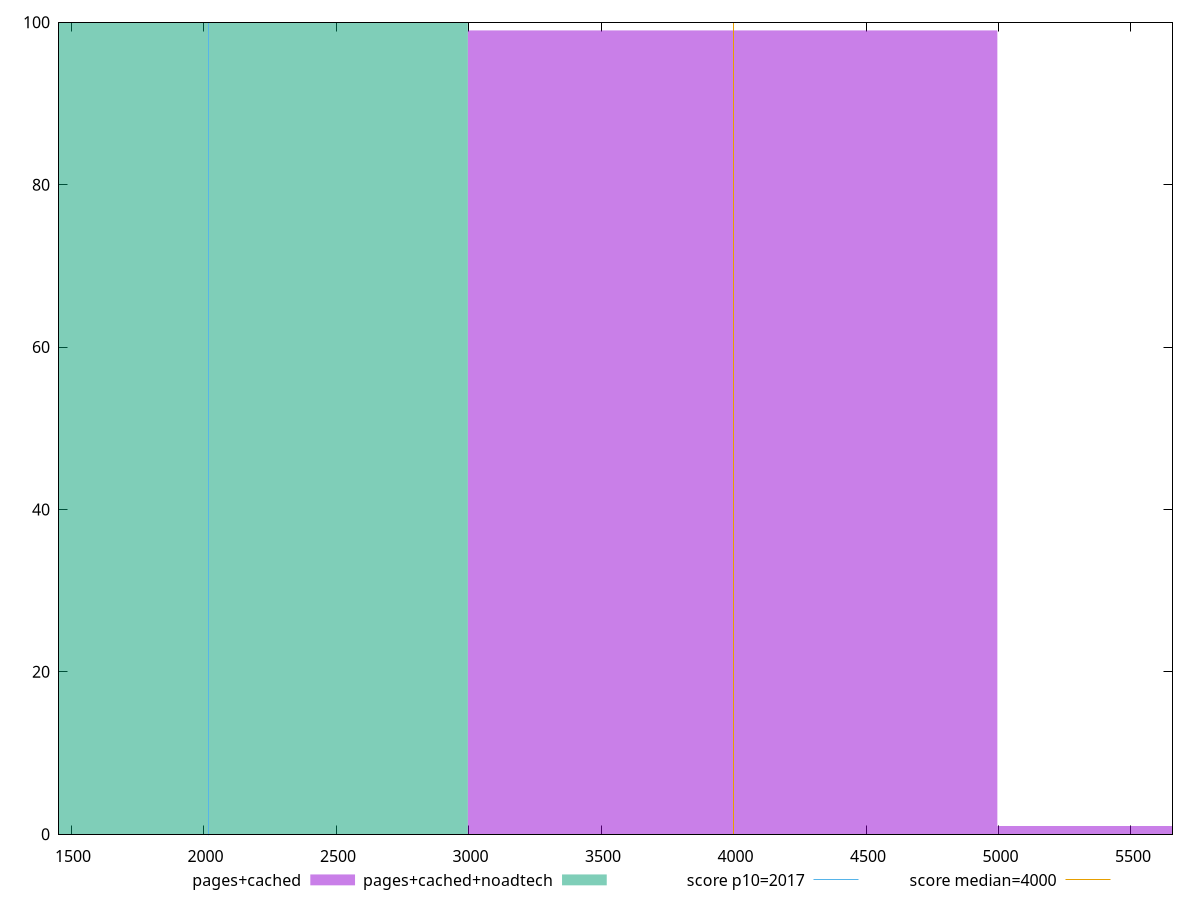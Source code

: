 reset

$pagesCached <<EOF
3996.5602593902577 99
5994.840389085386 1
EOF

$pagesCachedNoadtech <<EOF
1998.2801296951288 100
EOF

set key outside below
set boxwidth 1998.2801296951288
set xrange [1454.6440000000011:5656.6159999999945]
set yrange [0:100]
set trange [0:100]
set style fill transparent solid 0.5 noborder

set parametric
set terminal svg size 640, 500 enhanced background rgb 'white'
set output "report_00009_2021-02-08T22-37-41.559Z/mainthread-work-breakdown/comparison/histogram/1_vs_2.svg"

plot $pagesCached title "pages+cached" with boxes, \
     $pagesCachedNoadtech title "pages+cached+noadtech" with boxes, \
     2017,t title "score p10=2017", \
     4000,t title "score median=4000"

reset
